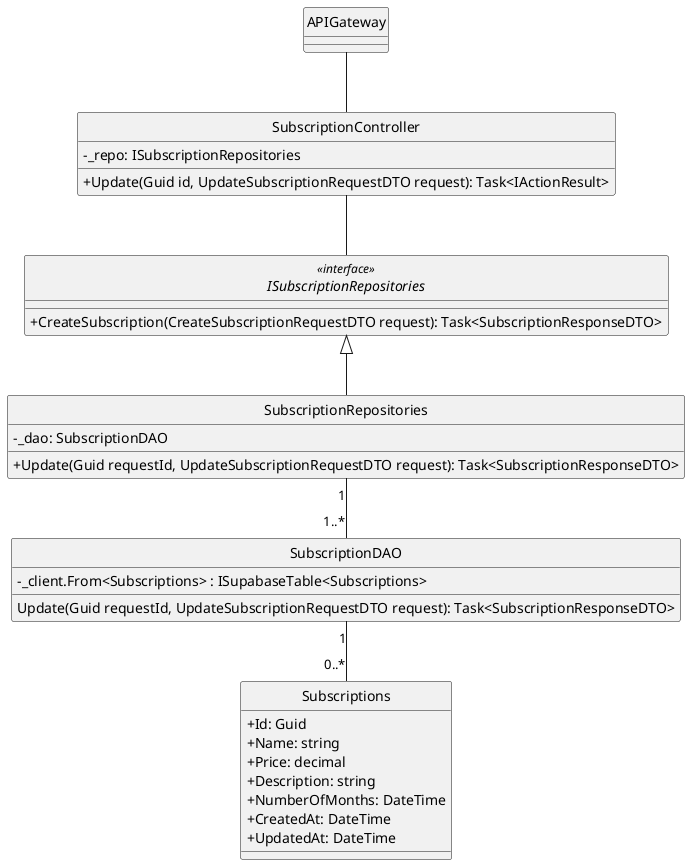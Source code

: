 @startuml createSubscription
hide circle
skinparam classAttributeIconSize 0
skinparam linetype ortho

class APIGateway {
}

class SubscriptionController{
    - _repo: ISubscriptionRepositories
    + Update(Guid id, UpdateSubscriptionRequestDTO request): Task<IActionResult>
}

interface ISubscriptionRepositories<<interface>> {
    + CreateSubscription(CreateSubscriptionRequestDTO request): Task<SubscriptionResponseDTO>
}

class SubscriptionRepositories {
    - _dao: SubscriptionDAO
    + Update(Guid requestId, UpdateSubscriptionRequestDTO request): Task<SubscriptionResponseDTO>
}

class SubscriptionDAO {
    - _client.From<Subscriptions> : ISupabaseTable<Subscriptions>
    Update(Guid requestId, UpdateSubscriptionRequestDTO request): Task<SubscriptionResponseDTO>
}

class Subscriptions {
    + Id: Guid
    + Name: string
    + Price: decimal
    + Description: string
    + NumberOfMonths: DateTime
    + CreatedAt: DateTime
    + UpdatedAt: DateTime
}

APIGateway -- SubscriptionController
SubscriptionController -- ISubscriptionRepositories
ISubscriptionRepositories <|-- SubscriptionRepositories
SubscriptionRepositories "1"--"1..*" SubscriptionDAO
SubscriptionDAO "1"--"0..*" Subscriptions

@enduml